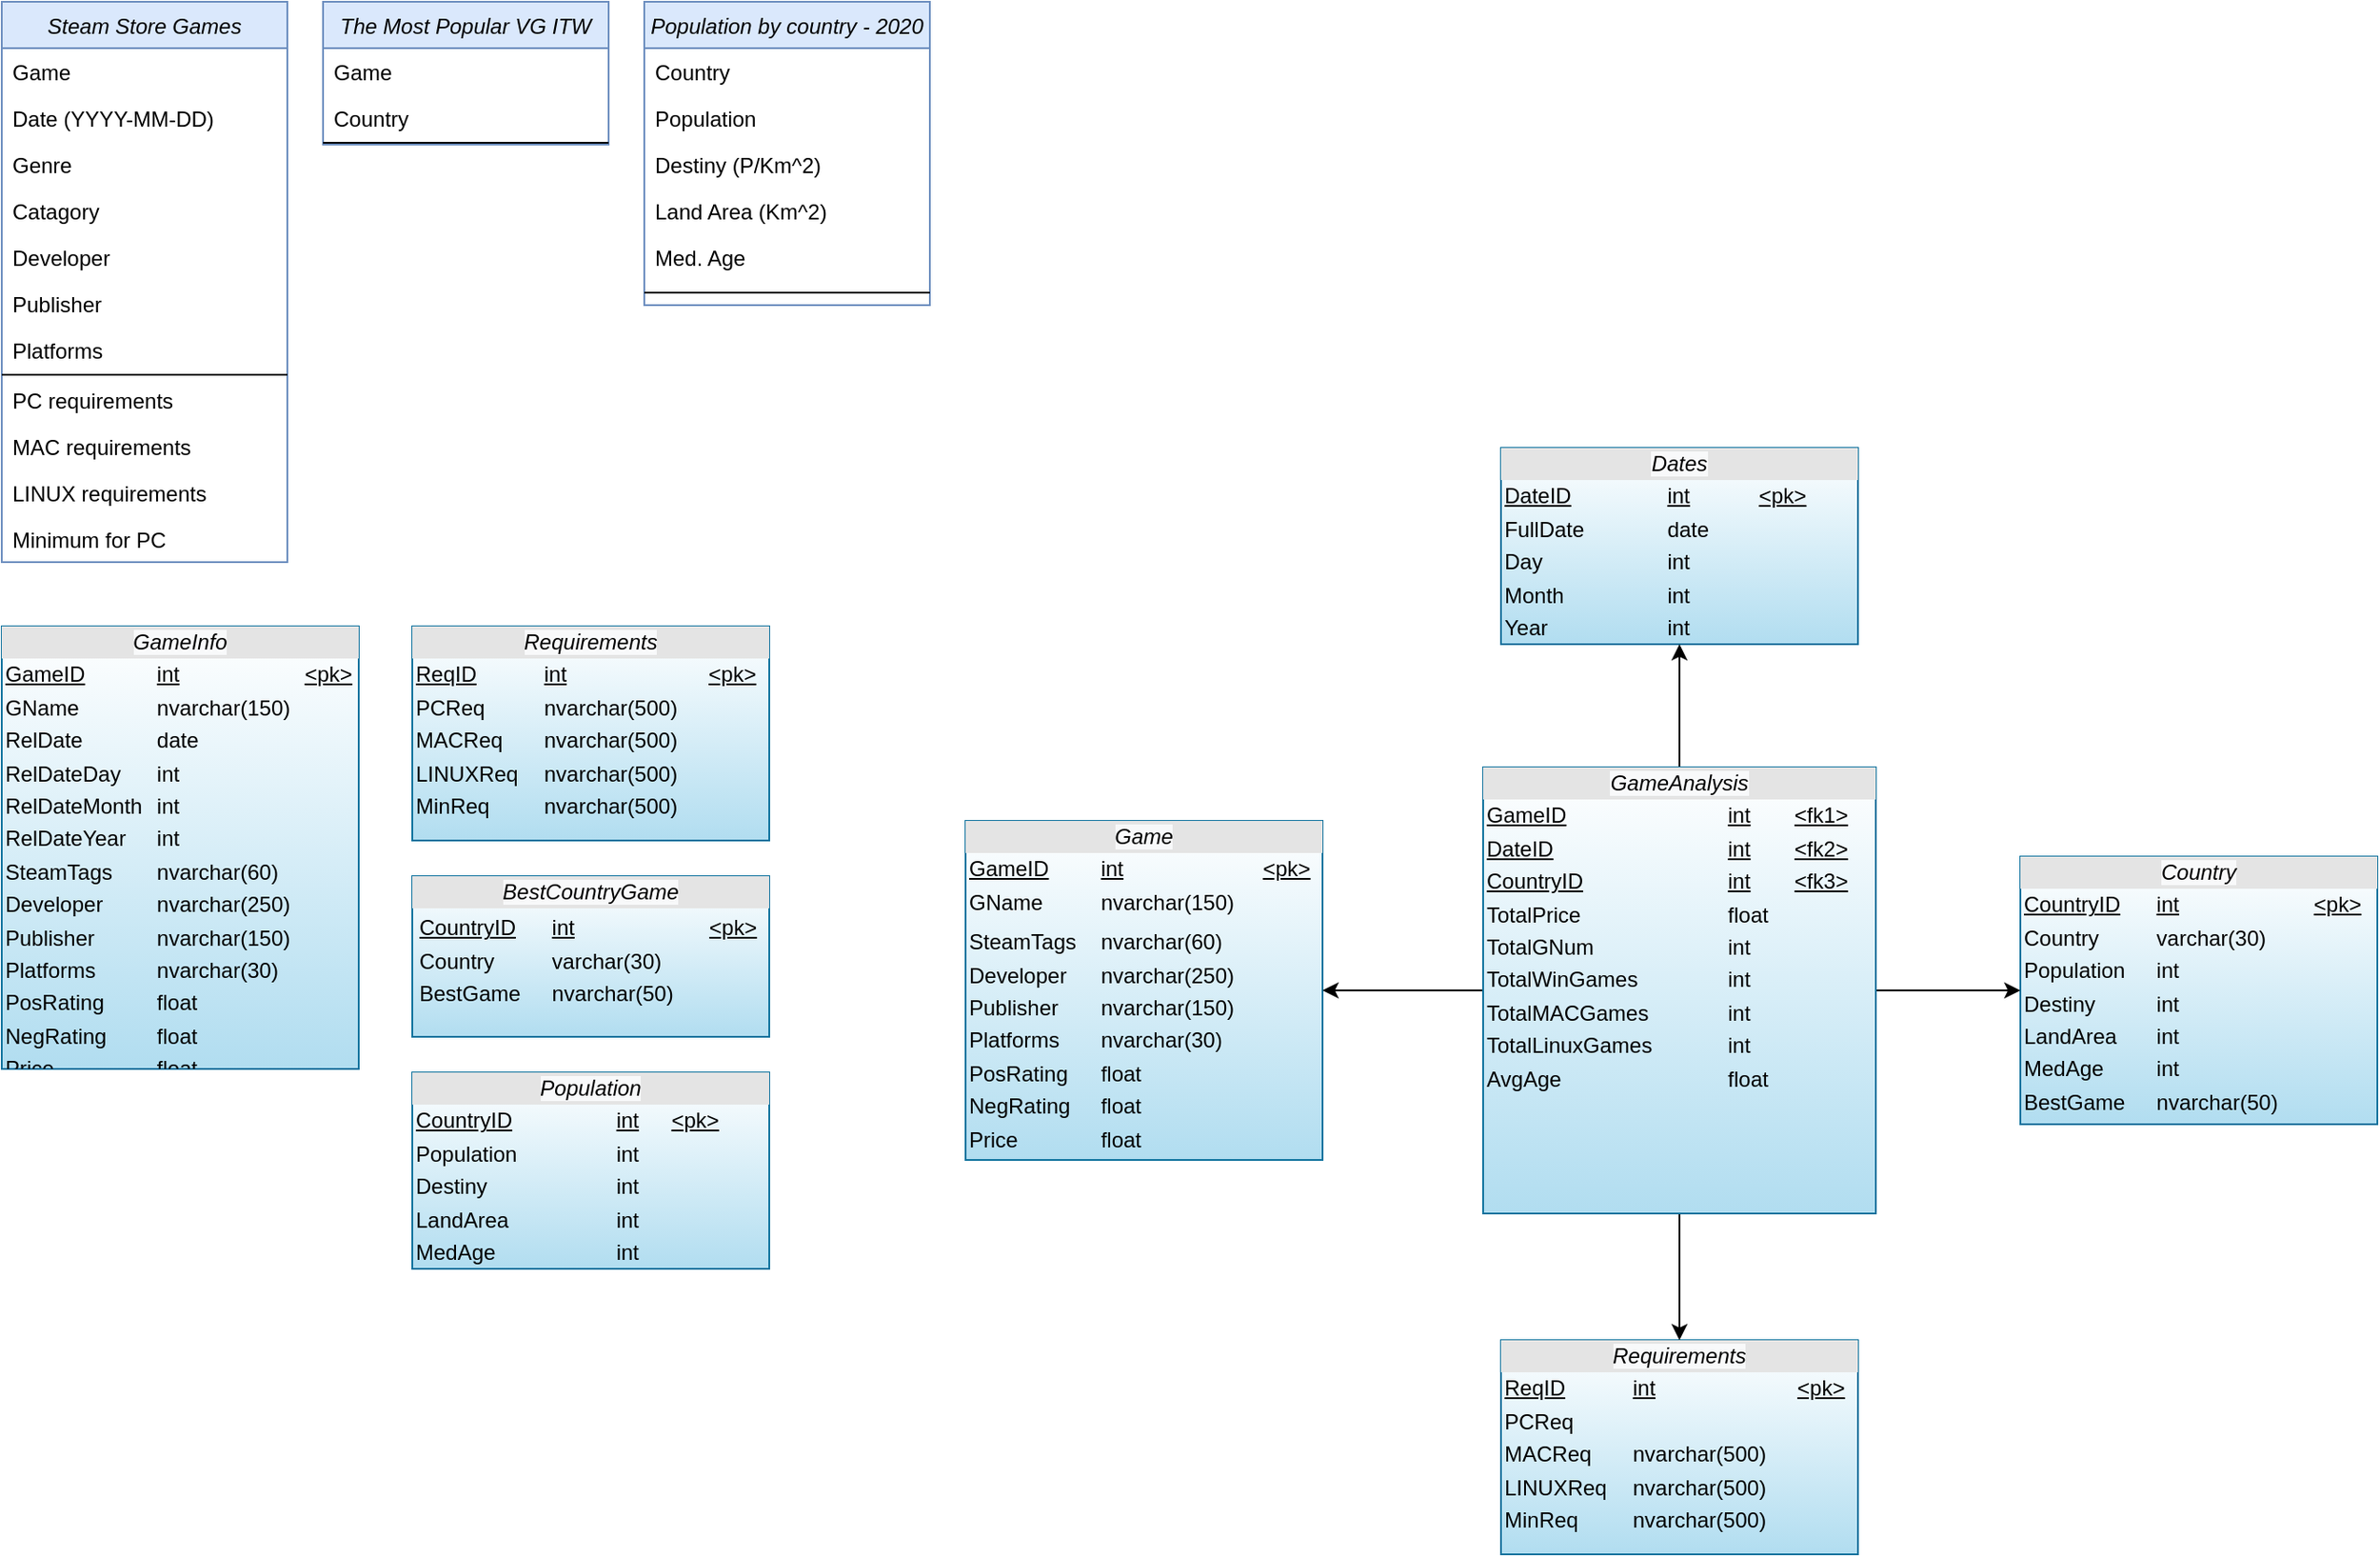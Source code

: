 <mxfile version="16.1.2" type="device"><diagram id="C5RBs43oDa-KdzZeNtuy" name="Page-1"><mxGraphModel dx="822" dy="1012" grid="1" gridSize="10" guides="1" tooltips="1" connect="1" arrows="1" fold="1" page="1" pageScale="1" pageWidth="827" pageHeight="1169" math="0" shadow="0"><root><mxCell id="WIyWlLk6GJQsqaUBKTNV-0"/><mxCell id="WIyWlLk6GJQsqaUBKTNV-1" parent="WIyWlLk6GJQsqaUBKTNV-0"/><mxCell id="i2O_EW0dR6SgQmKZd3Bf-6" value="Steam Store Games" style="swimlane;fontStyle=2;align=center;verticalAlign=top;childLayout=stackLayout;horizontal=1;startSize=26;horizontalStack=0;resizeParent=1;resizeLast=0;collapsible=1;marginBottom=0;rounded=0;shadow=0;strokeWidth=1;fillColor=#dae8fc;strokeColor=#6c8ebf;" vertex="1" parent="WIyWlLk6GJQsqaUBKTNV-1"><mxGeometry x="10" y="10" width="160" height="314" as="geometry"><mxRectangle x="230" y="140" width="160" height="26" as="alternateBounds"/></mxGeometry></mxCell><mxCell id="i2O_EW0dR6SgQmKZd3Bf-7" value="Game" style="text;align=left;verticalAlign=top;spacingLeft=4;spacingRight=4;overflow=hidden;rotatable=0;points=[[0,0.5],[1,0.5]];portConstraint=eastwest;" vertex="1" parent="i2O_EW0dR6SgQmKZd3Bf-6"><mxGeometry y="26" width="160" height="26" as="geometry"/></mxCell><mxCell id="i2O_EW0dR6SgQmKZd3Bf-9" value="Date (YYYY-MM-DD)" style="text;align=left;verticalAlign=top;spacingLeft=4;spacingRight=4;overflow=hidden;rotatable=0;points=[[0,0.5],[1,0.5]];portConstraint=eastwest;" vertex="1" parent="i2O_EW0dR6SgQmKZd3Bf-6"><mxGeometry y="52" width="160" height="26" as="geometry"/></mxCell><mxCell id="i2O_EW0dR6SgQmKZd3Bf-10" value="Genre" style="text;align=left;verticalAlign=top;spacingLeft=4;spacingRight=4;overflow=hidden;rotatable=0;points=[[0,0.5],[1,0.5]];portConstraint=eastwest;" vertex="1" parent="i2O_EW0dR6SgQmKZd3Bf-6"><mxGeometry y="78" width="160" height="26" as="geometry"/></mxCell><mxCell id="i2O_EW0dR6SgQmKZd3Bf-15" value="Catagory" style="text;align=left;verticalAlign=top;spacingLeft=4;spacingRight=4;overflow=hidden;rotatable=0;points=[[0,0.5],[1,0.5]];portConstraint=eastwest;" vertex="1" parent="i2O_EW0dR6SgQmKZd3Bf-6"><mxGeometry y="104" width="160" height="26" as="geometry"/></mxCell><mxCell id="i2O_EW0dR6SgQmKZd3Bf-11" value="Developer" style="text;align=left;verticalAlign=top;spacingLeft=4;spacingRight=4;overflow=hidden;rotatable=0;points=[[0,0.5],[1,0.5]];portConstraint=eastwest;" vertex="1" parent="i2O_EW0dR6SgQmKZd3Bf-6"><mxGeometry y="130" width="160" height="26" as="geometry"/></mxCell><mxCell id="i2O_EW0dR6SgQmKZd3Bf-12" value="Publisher" style="text;align=left;verticalAlign=top;spacingLeft=4;spacingRight=4;overflow=hidden;rotatable=0;points=[[0,0.5],[1,0.5]];portConstraint=eastwest;" vertex="1" parent="i2O_EW0dR6SgQmKZd3Bf-6"><mxGeometry y="156" width="160" height="26" as="geometry"/></mxCell><mxCell id="i2O_EW0dR6SgQmKZd3Bf-14" value="Platforms" style="text;align=left;verticalAlign=top;spacingLeft=4;spacingRight=4;overflow=hidden;rotatable=0;points=[[0,0.5],[1,0.5]];portConstraint=eastwest;" vertex="1" parent="i2O_EW0dR6SgQmKZd3Bf-6"><mxGeometry y="182" width="160" height="26" as="geometry"/></mxCell><mxCell id="i2O_EW0dR6SgQmKZd3Bf-13" value="" style="line;html=1;strokeWidth=1;align=left;verticalAlign=middle;spacingTop=-1;spacingLeft=3;spacingRight=3;rotatable=0;labelPosition=right;points=[];portConstraint=eastwest;" vertex="1" parent="i2O_EW0dR6SgQmKZd3Bf-6"><mxGeometry y="208" width="160" height="2" as="geometry"/></mxCell><mxCell id="zkfFHV4jXpPFQw0GAbJ--24" value="PC requirements" style="text;align=left;verticalAlign=top;spacingLeft=4;spacingRight=4;overflow=hidden;rotatable=0;points=[[0,0.5],[1,0.5]];portConstraint=eastwest;" parent="i2O_EW0dR6SgQmKZd3Bf-6" vertex="1"><mxGeometry y="210" width="160" height="26" as="geometry"/></mxCell><mxCell id="i2O_EW0dR6SgQmKZd3Bf-25" value="MAC requirements" style="text;align=left;verticalAlign=top;spacingLeft=4;spacingRight=4;overflow=hidden;rotatable=0;points=[[0,0.5],[1,0.5]];portConstraint=eastwest;" vertex="1" parent="i2O_EW0dR6SgQmKZd3Bf-6"><mxGeometry y="236" width="160" height="26" as="geometry"/></mxCell><mxCell id="i2O_EW0dR6SgQmKZd3Bf-26" value="LINUX requirements" style="text;align=left;verticalAlign=top;spacingLeft=4;spacingRight=4;overflow=hidden;rotatable=0;points=[[0,0.5],[1,0.5]];portConstraint=eastwest;" vertex="1" parent="i2O_EW0dR6SgQmKZd3Bf-6"><mxGeometry y="262" width="160" height="26" as="geometry"/></mxCell><mxCell id="i2O_EW0dR6SgQmKZd3Bf-27" value="Minimum for PC" style="text;align=left;verticalAlign=top;spacingLeft=4;spacingRight=4;overflow=hidden;rotatable=0;points=[[0,0.5],[1,0.5]];portConstraint=eastwest;" vertex="1" parent="i2O_EW0dR6SgQmKZd3Bf-6"><mxGeometry y="288" width="160" height="26" as="geometry"/></mxCell><mxCell id="i2O_EW0dR6SgQmKZd3Bf-67" value="The Most Popular VG ITW" style="swimlane;fontStyle=2;align=center;verticalAlign=top;childLayout=stackLayout;horizontal=1;startSize=26;horizontalStack=0;resizeParent=1;resizeLast=0;collapsible=1;marginBottom=0;rounded=0;shadow=0;strokeWidth=1;fillColor=#dae8fc;strokeColor=#6c8ebf;" vertex="1" parent="WIyWlLk6GJQsqaUBKTNV-1"><mxGeometry x="190" y="10" width="160" height="80" as="geometry"><mxRectangle x="230" y="140" width="160" height="26" as="alternateBounds"/></mxGeometry></mxCell><mxCell id="i2O_EW0dR6SgQmKZd3Bf-68" value="Game" style="text;align=left;verticalAlign=top;spacingLeft=4;spacingRight=4;overflow=hidden;rotatable=0;points=[[0,0.5],[1,0.5]];portConstraint=eastwest;" vertex="1" parent="i2O_EW0dR6SgQmKZd3Bf-67"><mxGeometry y="26" width="160" height="26" as="geometry"/></mxCell><mxCell id="i2O_EW0dR6SgQmKZd3Bf-69" value="Country" style="text;align=left;verticalAlign=top;spacingLeft=4;spacingRight=4;overflow=hidden;rotatable=0;points=[[0,0.5],[1,0.5]];portConstraint=eastwest;" vertex="1" parent="i2O_EW0dR6SgQmKZd3Bf-67"><mxGeometry y="52" width="160" height="26" as="geometry"/></mxCell><mxCell id="i2O_EW0dR6SgQmKZd3Bf-72" value="" style="line;html=1;strokeWidth=1;align=left;verticalAlign=middle;spacingTop=-1;spacingLeft=3;spacingRight=3;rotatable=0;labelPosition=right;points=[];portConstraint=eastwest;" vertex="1" parent="i2O_EW0dR6SgQmKZd3Bf-67"><mxGeometry y="78" width="160" height="2" as="geometry"/></mxCell><mxCell id="i2O_EW0dR6SgQmKZd3Bf-94" value="Population by country - 2020" style="swimlane;fontStyle=2;align=center;verticalAlign=top;childLayout=stackLayout;horizontal=1;startSize=26;horizontalStack=0;resizeParent=1;resizeLast=0;collapsible=1;marginBottom=0;rounded=0;shadow=0;strokeWidth=1;fillColor=#dae8fc;strokeColor=#6c8ebf;" vertex="1" parent="WIyWlLk6GJQsqaUBKTNV-1"><mxGeometry x="370" y="10" width="160" height="170" as="geometry"><mxRectangle x="230" y="140" width="160" height="26" as="alternateBounds"/></mxGeometry></mxCell><mxCell id="i2O_EW0dR6SgQmKZd3Bf-95" value="Country" style="text;align=left;verticalAlign=top;spacingLeft=4;spacingRight=4;overflow=hidden;rotatable=0;points=[[0,0.5],[1,0.5]];portConstraint=eastwest;" vertex="1" parent="i2O_EW0dR6SgQmKZd3Bf-94"><mxGeometry y="26" width="160" height="26" as="geometry"/></mxCell><mxCell id="i2O_EW0dR6SgQmKZd3Bf-96" value="Population" style="text;align=left;verticalAlign=top;spacingLeft=4;spacingRight=4;overflow=hidden;rotatable=0;points=[[0,0.5],[1,0.5]];portConstraint=eastwest;" vertex="1" parent="i2O_EW0dR6SgQmKZd3Bf-94"><mxGeometry y="52" width="160" height="26" as="geometry"/></mxCell><mxCell id="i2O_EW0dR6SgQmKZd3Bf-97" value="Destiny (P/Km^2)" style="text;align=left;verticalAlign=top;spacingLeft=4;spacingRight=4;overflow=hidden;rotatable=0;points=[[0,0.5],[1,0.5]];portConstraint=eastwest;" vertex="1" parent="i2O_EW0dR6SgQmKZd3Bf-94"><mxGeometry y="78" width="160" height="26" as="geometry"/></mxCell><mxCell id="i2O_EW0dR6SgQmKZd3Bf-98" value="Land Area (Km^2)" style="text;align=left;verticalAlign=top;spacingLeft=4;spacingRight=4;overflow=hidden;rotatable=0;points=[[0,0.5],[1,0.5]];portConstraint=eastwest;" vertex="1" parent="i2O_EW0dR6SgQmKZd3Bf-94"><mxGeometry y="104" width="160" height="26" as="geometry"/></mxCell><mxCell id="i2O_EW0dR6SgQmKZd3Bf-99" value="Med. Age" style="text;align=left;verticalAlign=top;spacingLeft=4;spacingRight=4;overflow=hidden;rotatable=0;points=[[0,0.5],[1,0.5]];portConstraint=eastwest;" vertex="1" parent="i2O_EW0dR6SgQmKZd3Bf-94"><mxGeometry y="130" width="160" height="26" as="geometry"/></mxCell><mxCell id="i2O_EW0dR6SgQmKZd3Bf-102" value="" style="line;html=1;strokeWidth=1;align=left;verticalAlign=middle;spacingTop=-1;spacingLeft=3;spacingRight=3;rotatable=0;labelPosition=right;points=[];portConstraint=eastwest;" vertex="1" parent="i2O_EW0dR6SgQmKZd3Bf-94"><mxGeometry y="156" width="160" height="14" as="geometry"/></mxCell><mxCell id="i2O_EW0dR6SgQmKZd3Bf-156" value="&lt;div style=&quot;text-align: center ; box-sizing: border-box ; width: 100% ; background: rgb(228 , 228 , 228) ; padding: 2px&quot;&gt;&lt;span style=&quot;font-style: italic ; background-color: rgb(248 , 249 , 250)&quot;&gt;GameInfo&lt;/span&gt;&lt;br&gt;&lt;/div&gt;&lt;table style=&quot;width: 100% ; font-size: 1em&quot; cellpadding=&quot;2&quot; cellspacing=&quot;0&quot;&gt;&lt;tbody&gt;&lt;tr&gt;&lt;td&gt;&lt;u&gt;GameID&lt;/u&gt;&lt;/td&gt;&lt;td&gt;&lt;u&gt;int&lt;/u&gt;&lt;/td&gt;&lt;td&gt;&lt;u&gt;&amp;lt;pk&amp;gt;&lt;/u&gt;&lt;/td&gt;&lt;/tr&gt;&lt;tr&gt;&lt;td&gt;GName&lt;/td&gt;&lt;td&gt;nvarchar(150)&lt;/td&gt;&lt;td&gt;&lt;br&gt;&lt;/td&gt;&lt;/tr&gt;&lt;tr&gt;&lt;td&gt;RelDate&lt;/td&gt;&lt;td&gt;date&lt;/td&gt;&lt;td&gt;&lt;br&gt;&lt;/td&gt;&lt;/tr&gt;&lt;tr&gt;&lt;td&gt;RelDateDay&lt;/td&gt;&lt;td&gt;int&lt;/td&gt;&lt;td&gt;&lt;br&gt;&lt;/td&gt;&lt;/tr&gt;&lt;tr&gt;&lt;td&gt;RelDateMonth&lt;br&gt;&lt;/td&gt;&lt;td&gt;int&lt;/td&gt;&lt;td&gt;&lt;br&gt;&lt;/td&gt;&lt;/tr&gt;&lt;tr&gt;&lt;td&gt;RelDateYear&lt;br&gt;&lt;/td&gt;&lt;td&gt;int&lt;/td&gt;&lt;td&gt;&lt;br&gt;&lt;/td&gt;&lt;/tr&gt;&lt;tr&gt;&lt;td&gt;SteamTags&lt;/td&gt;&lt;td&gt;nvarchar(60)&lt;/td&gt;&lt;td&gt;&lt;br&gt;&lt;/td&gt;&lt;/tr&gt;&lt;tr&gt;&lt;td&gt;Developer&lt;/td&gt;&lt;td&gt;nvarchar(250)&lt;/td&gt;&lt;td&gt;&lt;br&gt;&lt;/td&gt;&lt;/tr&gt;&lt;tr&gt;&lt;td&gt;Publisher&lt;/td&gt;&lt;td&gt;nvarchar(150)&lt;br&gt;&lt;/td&gt;&lt;td&gt;&lt;br&gt;&lt;/td&gt;&lt;/tr&gt;&lt;tr&gt;&lt;td&gt;Platforms&lt;/td&gt;&lt;td&gt;nvarchar(30)&lt;/td&gt;&lt;td&gt;&lt;br&gt;&lt;/td&gt;&lt;/tr&gt;&lt;tr&gt;&lt;td&gt;PosRating&lt;/td&gt;&lt;td&gt;float&lt;/td&gt;&lt;td&gt;&lt;br&gt;&lt;/td&gt;&lt;/tr&gt;&lt;tr&gt;&lt;td&gt;NegRating&lt;/td&gt;&lt;td&gt;float&lt;/td&gt;&lt;td&gt;&lt;br&gt;&lt;/td&gt;&lt;/tr&gt;&lt;tr&gt;&lt;td&gt;Price&lt;/td&gt;&lt;td&gt;float&lt;/td&gt;&lt;td&gt;&lt;br&gt;&lt;/td&gt;&lt;/tr&gt;&lt;/tbody&gt;&lt;/table&gt;" style="verticalAlign=top;align=left;overflow=fill;html=1;fillColor=#b1ddf0;strokeColor=#10739e;gradientColor=#ffffff;gradientDirection=north;" vertex="1" parent="WIyWlLk6GJQsqaUBKTNV-1"><mxGeometry x="10" y="360" width="200" height="248" as="geometry"/></mxCell><mxCell id="i2O_EW0dR6SgQmKZd3Bf-157" value="&lt;div style=&quot;text-align: center ; box-sizing: border-box ; width: 100% ; background: rgb(228 , 228 , 228) ; padding: 2px&quot;&gt;&lt;span style=&quot;font-style: italic ; background-color: rgb(248 , 249 , 250)&quot;&gt;Requirements&lt;/span&gt;&lt;br&gt;&lt;/div&gt;&lt;table style=&quot;width: 100% ; font-size: 1em&quot; cellpadding=&quot;2&quot; cellspacing=&quot;0&quot;&gt;&lt;tbody&gt;&lt;tr&gt;&lt;td&gt;&lt;u&gt;ReqID&lt;/u&gt;&lt;/td&gt;&lt;td&gt;&lt;u&gt;int&lt;/u&gt;&lt;/td&gt;&lt;td&gt;&lt;u&gt;&amp;lt;pk&amp;gt;&lt;/u&gt;&lt;/td&gt;&lt;/tr&gt;&lt;tr&gt;&lt;td&gt;PCReq&lt;/td&gt;&lt;td&gt;nvarchar(500)&lt;/td&gt;&lt;td&gt;&lt;br&gt;&lt;/td&gt;&lt;/tr&gt;&lt;tr&gt;&lt;td&gt;MACReq&lt;/td&gt;&lt;td&gt;nvarchar(500)&lt;br&gt;&lt;/td&gt;&lt;td&gt;&lt;br&gt;&lt;/td&gt;&lt;/tr&gt;&lt;tr&gt;&lt;td&gt;LINUXReq&lt;/td&gt;&lt;td&gt;nvarchar(500)&lt;/td&gt;&lt;td&gt;&lt;br&gt;&lt;/td&gt;&lt;/tr&gt;&lt;tr&gt;&lt;td&gt;MinReq&lt;br&gt;&lt;/td&gt;&lt;td&gt;nvarchar(500)&lt;/td&gt;&lt;td&gt;&lt;br&gt;&lt;/td&gt;&lt;/tr&gt;&lt;tr&gt;&lt;td&gt;&lt;/td&gt;&lt;td&gt;&lt;/td&gt;&lt;td&gt;&lt;br&gt;&lt;/td&gt;&lt;/tr&gt;&lt;/tbody&gt;&lt;/table&gt;" style="verticalAlign=top;align=left;overflow=fill;html=1;fillColor=#b1ddf0;strokeColor=#10739e;gradientColor=#ffffff;gradientDirection=north;" vertex="1" parent="WIyWlLk6GJQsqaUBKTNV-1"><mxGeometry x="240" y="360" width="200" height="120" as="geometry"/></mxCell><mxCell id="i2O_EW0dR6SgQmKZd3Bf-160" value="&lt;div style=&quot;text-align: center ; box-sizing: border-box ; width: 100% ; background: rgb(228 , 228 , 228) ; padding: 2px&quot;&gt;&lt;span style=&quot;font-style: italic ; background-color: rgb(248 , 249 , 250)&quot;&gt;BestCountryGame&lt;/span&gt;&lt;br&gt;&lt;/div&gt;&lt;table style=&quot;width: 100% ; font-size: 1em&quot; cellpadding=&quot;2&quot; cellspacing=&quot;0&quot;&gt;&lt;tbody&gt;&lt;tr&gt;&lt;td&gt;&lt;table cellpadding=&quot;2&quot; cellspacing=&quot;0&quot; style=&quot;font-size: 1em ; width: 200px&quot;&gt;&lt;tbody&gt;&lt;tr&gt;&lt;td&gt;&lt;u&gt;CountryID&lt;/u&gt;&lt;/td&gt;&lt;td&gt;&lt;u&gt;int&lt;/u&gt;&lt;/td&gt;&lt;td&gt;&lt;u&gt;&amp;lt;pk&amp;gt;&lt;/u&gt;&lt;/td&gt;&lt;/tr&gt;&lt;tr&gt;&lt;td&gt;Country&lt;/td&gt;&lt;td&gt;varchar(30)&lt;/td&gt;&lt;td&gt;&lt;br&gt;&lt;/td&gt;&lt;/tr&gt;&lt;tr&gt;&lt;td&gt;BestGame&lt;/td&gt;&lt;td&gt;nvarchar(50)&lt;/td&gt;&lt;/tr&gt;&lt;/tbody&gt;&lt;/table&gt;&lt;/td&gt;&lt;td&gt;&lt;/td&gt;&lt;td&gt;&lt;br&gt;&lt;/td&gt;&lt;/tr&gt;&lt;tr&gt;&lt;td&gt;&lt;br&gt;&lt;/td&gt;&lt;td&gt;&lt;/td&gt;&lt;td&gt;&lt;br&gt;&lt;/td&gt;&lt;/tr&gt;&lt;/tbody&gt;&lt;/table&gt;" style="verticalAlign=top;align=left;overflow=fill;html=1;fillColor=#b1ddf0;strokeColor=#10739e;gradientColor=#ffffff;gradientDirection=north;" vertex="1" parent="WIyWlLk6GJQsqaUBKTNV-1"><mxGeometry x="240" y="500" width="200" height="90" as="geometry"/></mxCell><mxCell id="i2O_EW0dR6SgQmKZd3Bf-161" value="&lt;div style=&quot;text-align: center ; box-sizing: border-box ; width: 100% ; background: rgb(228 , 228 , 228) ; padding: 2px&quot;&gt;&lt;span style=&quot;font-style: italic ; background-color: rgb(248 , 249 , 250)&quot;&gt;Population&lt;/span&gt;&lt;/div&gt;&lt;table style=&quot;width: 100% ; font-size: 1em&quot; cellpadding=&quot;2&quot; cellspacing=&quot;0&quot;&gt;&lt;tbody&gt;&lt;tr&gt;&lt;td&gt;&lt;u&gt;CountryID&lt;/u&gt;&lt;/td&gt;&lt;td&gt;&lt;u&gt;int&lt;/u&gt;&lt;/td&gt;&lt;td&gt;&lt;u&gt;&amp;lt;pk&amp;gt;&lt;/u&gt;&lt;/td&gt;&lt;/tr&gt;&lt;tr&gt;&lt;td&gt;Population&lt;/td&gt;&lt;td&gt;int&lt;/td&gt;&lt;td&gt;&lt;br&gt;&lt;/td&gt;&lt;/tr&gt;&lt;tr&gt;&lt;td&gt;Destiny&lt;/td&gt;&lt;td&gt;int&lt;/td&gt;&lt;td&gt;&lt;br&gt;&lt;/td&gt;&lt;/tr&gt;&lt;tr&gt;&lt;td&gt;LandArea&lt;/td&gt;&lt;td&gt;int&lt;/td&gt;&lt;td&gt;&lt;br&gt;&lt;/td&gt;&lt;/tr&gt;&lt;tr&gt;&lt;td&gt;MedAge&lt;/td&gt;&lt;td&gt;int&lt;/td&gt;&lt;td&gt;&lt;br&gt;&lt;/td&gt;&lt;/tr&gt;&lt;/tbody&gt;&lt;/table&gt;" style="verticalAlign=top;align=left;overflow=fill;html=1;fillColor=#b1ddf0;strokeColor=#10739e;gradientColor=#ffffff;gradientDirection=north;" vertex="1" parent="WIyWlLk6GJQsqaUBKTNV-1"><mxGeometry x="240" y="610" width="200" height="110" as="geometry"/></mxCell><mxCell id="i2O_EW0dR6SgQmKZd3Bf-162" value="&lt;div style=&quot;text-align: center ; box-sizing: border-box ; width: 100% ; background: rgb(228 , 228 , 228) ; padding: 2px&quot;&gt;&lt;span style=&quot;font-style: italic ; background-color: rgb(248 , 249 , 250)&quot;&gt;Game&lt;/span&gt;&lt;br&gt;&lt;/div&gt;&lt;table style=&quot;width: 100% ; font-size: 1em&quot; cellpadding=&quot;2&quot; cellspacing=&quot;0&quot;&gt;&lt;tbody&gt;&lt;tr&gt;&lt;td&gt;&lt;u&gt;GameID&lt;/u&gt;&lt;/td&gt;&lt;td&gt;&lt;u&gt;int&lt;/u&gt;&lt;/td&gt;&lt;td&gt;&lt;u&gt;&amp;lt;pk&amp;gt;&lt;/u&gt;&lt;/td&gt;&lt;/tr&gt;&lt;tr&gt;&lt;td&gt;GName&lt;/td&gt;&lt;td&gt;nvarchar(150)&lt;/td&gt;&lt;td&gt;&lt;br&gt;&lt;/td&gt;&lt;/tr&gt;&lt;tr&gt;&lt;td&gt;&lt;/td&gt;&lt;td&gt;&lt;/td&gt;&lt;td&gt;&lt;/td&gt;&lt;/tr&gt;&lt;tr&gt;&lt;td&gt;SteamTags&lt;/td&gt;&lt;td&gt;nvarchar(60)&lt;/td&gt;&lt;td&gt;&lt;br&gt;&lt;/td&gt;&lt;/tr&gt;&lt;tr&gt;&lt;td&gt;Developer&lt;/td&gt;&lt;td&gt;nvarchar(250)&lt;/td&gt;&lt;td&gt;&lt;br&gt;&lt;/td&gt;&lt;/tr&gt;&lt;tr&gt;&lt;td&gt;Publisher&lt;/td&gt;&lt;td&gt;nvarchar(150)&lt;br&gt;&lt;/td&gt;&lt;td&gt;&lt;br&gt;&lt;/td&gt;&lt;/tr&gt;&lt;tr&gt;&lt;td&gt;Platforms&lt;/td&gt;&lt;td&gt;nvarchar(30)&lt;/td&gt;&lt;td&gt;&lt;br&gt;&lt;/td&gt;&lt;/tr&gt;&lt;tr&gt;&lt;td&gt;PosRating&lt;/td&gt;&lt;td&gt;float&lt;/td&gt;&lt;td&gt;&lt;br&gt;&lt;/td&gt;&lt;/tr&gt;&lt;tr&gt;&lt;td&gt;NegRating&lt;/td&gt;&lt;td&gt;float&lt;/td&gt;&lt;td&gt;&lt;br&gt;&lt;/td&gt;&lt;/tr&gt;&lt;tr&gt;&lt;td&gt;Price&lt;/td&gt;&lt;td&gt;float&lt;/td&gt;&lt;td&gt;&lt;br&gt;&lt;/td&gt;&lt;/tr&gt;&lt;/tbody&gt;&lt;/table&gt;" style="verticalAlign=top;align=left;overflow=fill;html=1;fillColor=#b1ddf0;strokeColor=#10739e;gradientDirection=north;gradientColor=#ffffff;" vertex="1" parent="WIyWlLk6GJQsqaUBKTNV-1"><mxGeometry x="550" y="469" width="200" height="190" as="geometry"/></mxCell><mxCell id="i2O_EW0dR6SgQmKZd3Bf-163" value="&lt;div style=&quot;text-align: center ; box-sizing: border-box ; width: 100% ; background: rgb(228 , 228 , 228) ; padding: 2px&quot;&gt;&lt;span style=&quot;font-style: italic ; background-color: rgb(248 , 249 , 250)&quot;&gt;Requirements&lt;/span&gt;&lt;br&gt;&lt;/div&gt;&lt;table style=&quot;width: 100% ; font-size: 1em&quot; cellpadding=&quot;2&quot; cellspacing=&quot;0&quot;&gt;&lt;tbody&gt;&lt;tr&gt;&lt;td&gt;&lt;u&gt;ReqID&lt;/u&gt;&lt;/td&gt;&lt;td&gt;&lt;u&gt;int&lt;/u&gt;&lt;/td&gt;&lt;td&gt;&lt;u&gt;&amp;lt;pk&amp;gt;&lt;/u&gt;&lt;/td&gt;&lt;/tr&gt;&lt;tr&gt;&lt;td&gt;PCReq&lt;/td&gt;&lt;td&gt;&lt;/td&gt;&lt;td&gt;&lt;br&gt;&lt;/td&gt;&lt;/tr&gt;&lt;tr&gt;&lt;td&gt;MACReq&lt;br&gt;&lt;/td&gt;&lt;td&gt;nvarchar(500)&lt;/td&gt;&lt;td&gt;&lt;br&gt;&lt;/td&gt;&lt;/tr&gt;&lt;tr&gt;&lt;td&gt;LINUXReq&lt;br&gt;&lt;/td&gt;&lt;td&gt;nvarchar(500)&lt;br&gt;&lt;/td&gt;&lt;td&gt;&lt;br&gt;&lt;/td&gt;&lt;/tr&gt;&lt;tr&gt;&lt;td&gt;MinReq&lt;br&gt;&lt;/td&gt;&lt;td&gt;nvarchar(500)&lt;/td&gt;&lt;td&gt;&lt;br&gt;&lt;/td&gt;&lt;/tr&gt;&lt;tr&gt;&lt;td&gt;&lt;/td&gt;&lt;td&gt;&lt;/td&gt;&lt;td&gt;&lt;br&gt;&lt;/td&gt;&lt;/tr&gt;&lt;tr&gt;&lt;td&gt;&lt;/td&gt;&lt;td&gt;&lt;/td&gt;&lt;td&gt;&lt;br&gt;&lt;/td&gt;&lt;/tr&gt;&lt;/tbody&gt;&lt;/table&gt;" style="verticalAlign=top;align=left;overflow=fill;html=1;fillColor=#b1ddf0;strokeColor=#10739e;gradientDirection=north;gradientColor=#ffffff;" vertex="1" parent="WIyWlLk6GJQsqaUBKTNV-1"><mxGeometry x="850" y="760" width="200" height="120" as="geometry"/></mxCell><mxCell id="i2O_EW0dR6SgQmKZd3Bf-165" value="&lt;div style=&quot;text-align: center ; box-sizing: border-box ; width: 100% ; background: rgb(228 , 228 , 228) ; padding: 2px&quot;&gt;&lt;span style=&quot;font-style: italic ; background-color: rgb(248 , 249 , 250)&quot;&gt;Country&lt;/span&gt;&lt;/div&gt;&lt;table style=&quot;width: 100% ; font-size: 1em&quot; cellpadding=&quot;2&quot; cellspacing=&quot;0&quot;&gt;&lt;tbody&gt;&lt;tr&gt;&lt;td&gt;&lt;u&gt;CountryID&lt;/u&gt;&lt;/td&gt;&lt;td&gt;&lt;u&gt;int&lt;/u&gt;&lt;/td&gt;&lt;td&gt;&lt;u&gt;&amp;lt;pk&amp;gt;&lt;/u&gt;&lt;/td&gt;&lt;/tr&gt;&lt;tr&gt;&lt;td&gt;Country&lt;/td&gt;&lt;td&gt;varchar(30)&lt;/td&gt;&lt;td&gt;&lt;br&gt;&lt;/td&gt;&lt;/tr&gt;&lt;tr&gt;&lt;td&gt;Population&lt;/td&gt;&lt;td&gt;int&lt;/td&gt;&lt;td&gt;&lt;br&gt;&lt;/td&gt;&lt;/tr&gt;&lt;tr&gt;&lt;td&gt;Destiny&lt;/td&gt;&lt;td&gt;int&lt;/td&gt;&lt;td&gt;&lt;br&gt;&lt;/td&gt;&lt;/tr&gt;&lt;tr&gt;&lt;td&gt;LandArea&lt;/td&gt;&lt;td&gt;int&lt;/td&gt;&lt;td&gt;&lt;br&gt;&lt;/td&gt;&lt;/tr&gt;&lt;tr&gt;&lt;td&gt;MedAge&lt;/td&gt;&lt;td&gt;int&lt;/td&gt;&lt;td&gt;&lt;br&gt;&lt;/td&gt;&lt;/tr&gt;&lt;tr&gt;&lt;td&gt;BestGame&lt;/td&gt;&lt;td&gt;nvarchar(50)&lt;/td&gt;&lt;td&gt;&lt;br&gt;&lt;/td&gt;&lt;/tr&gt;&lt;/tbody&gt;&lt;/table&gt;" style="verticalAlign=top;align=left;overflow=fill;html=1;fillColor=#b1ddf0;strokeColor=#10739e;gradientDirection=north;gradientColor=#ffffff;" vertex="1" parent="WIyWlLk6GJQsqaUBKTNV-1"><mxGeometry x="1141" y="489" width="200" height="150" as="geometry"/></mxCell><mxCell id="i2O_EW0dR6SgQmKZd3Bf-168" value="&lt;div style=&quot;text-align: center ; box-sizing: border-box ; width: 100% ; background: rgb(228 , 228 , 228) ; padding: 2px&quot;&gt;&lt;span style=&quot;font-style: italic ; background-color: rgb(248 , 249 , 250)&quot;&gt;Dates&lt;/span&gt;&lt;/div&gt;&lt;table style=&quot;width: 100% ; font-size: 1em&quot; cellpadding=&quot;2&quot; cellspacing=&quot;0&quot;&gt;&lt;tbody&gt;&lt;tr&gt;&lt;td&gt;&lt;u&gt;DateID&lt;/u&gt;&lt;/td&gt;&lt;td&gt;&lt;u&gt;int&lt;/u&gt;&lt;/td&gt;&lt;td&gt;&lt;u&gt;&amp;lt;pk&amp;gt;&lt;/u&gt;&lt;/td&gt;&lt;/tr&gt;&lt;tr&gt;&lt;td&gt;FullDate&lt;/td&gt;&lt;td&gt;date&lt;/td&gt;&lt;td&gt;&lt;br&gt;&lt;/td&gt;&lt;/tr&gt;&lt;tr&gt;&lt;td&gt;Day&lt;/td&gt;&lt;td&gt;int&lt;/td&gt;&lt;td&gt;&lt;br&gt;&lt;/td&gt;&lt;/tr&gt;&lt;tr&gt;&lt;td&gt;Month&lt;/td&gt;&lt;td&gt;int&lt;/td&gt;&lt;td&gt;&lt;br&gt;&lt;/td&gt;&lt;/tr&gt;&lt;tr&gt;&lt;td&gt;Year&lt;/td&gt;&lt;td&gt;int&lt;/td&gt;&lt;td&gt;&lt;br&gt;&lt;/td&gt;&lt;/tr&gt;&lt;tr&gt;&lt;td&gt;&lt;br&gt;&lt;/td&gt;&lt;td&gt;&lt;br&gt;&lt;/td&gt;&lt;td&gt;&lt;br&gt;&lt;/td&gt;&lt;/tr&gt;&lt;tr&gt;&lt;td&gt;&lt;/td&gt;&lt;td&gt;&lt;/td&gt;&lt;td&gt;&lt;br&gt;&lt;/td&gt;&lt;/tr&gt;&lt;/tbody&gt;&lt;/table&gt;" style="verticalAlign=top;align=left;overflow=fill;html=1;fillColor=#b1ddf0;strokeColor=#10739e;gradientDirection=north;gradientColor=#ffffff;" vertex="1" parent="WIyWlLk6GJQsqaUBKTNV-1"><mxGeometry x="850" y="260" width="200" height="110" as="geometry"/></mxCell><mxCell id="i2O_EW0dR6SgQmKZd3Bf-171" style="edgeStyle=orthogonalEdgeStyle;rounded=0;orthogonalLoop=1;jettySize=auto;html=1;exitX=0.5;exitY=0;exitDx=0;exitDy=0;entryX=0.5;entryY=1;entryDx=0;entryDy=0;" edge="1" parent="WIyWlLk6GJQsqaUBKTNV-1" source="i2O_EW0dR6SgQmKZd3Bf-170" target="i2O_EW0dR6SgQmKZd3Bf-168"><mxGeometry relative="1" as="geometry"/></mxCell><mxCell id="i2O_EW0dR6SgQmKZd3Bf-172" style="edgeStyle=orthogonalEdgeStyle;rounded=0;orthogonalLoop=1;jettySize=auto;html=1;exitX=0;exitY=0.5;exitDx=0;exitDy=0;" edge="1" parent="WIyWlLk6GJQsqaUBKTNV-1" source="i2O_EW0dR6SgQmKZd3Bf-170" target="i2O_EW0dR6SgQmKZd3Bf-162"><mxGeometry relative="1" as="geometry"/></mxCell><mxCell id="i2O_EW0dR6SgQmKZd3Bf-174" style="edgeStyle=orthogonalEdgeStyle;rounded=0;orthogonalLoop=1;jettySize=auto;html=1;exitX=1;exitY=0.5;exitDx=0;exitDy=0;entryX=0;entryY=0.5;entryDx=0;entryDy=0;" edge="1" parent="WIyWlLk6GJQsqaUBKTNV-1" source="i2O_EW0dR6SgQmKZd3Bf-170" target="i2O_EW0dR6SgQmKZd3Bf-165"><mxGeometry relative="1" as="geometry"/></mxCell><mxCell id="i2O_EW0dR6SgQmKZd3Bf-175" style="edgeStyle=orthogonalEdgeStyle;rounded=0;orthogonalLoop=1;jettySize=auto;html=1;exitX=0.5;exitY=1;exitDx=0;exitDy=0;entryX=0.5;entryY=0;entryDx=0;entryDy=0;" edge="1" parent="WIyWlLk6GJQsqaUBKTNV-1" source="i2O_EW0dR6SgQmKZd3Bf-170" target="i2O_EW0dR6SgQmKZd3Bf-163"><mxGeometry relative="1" as="geometry"/></mxCell><mxCell id="i2O_EW0dR6SgQmKZd3Bf-170" value="&lt;div style=&quot;text-align: center ; box-sizing: border-box ; width: 100% ; background: rgb(228 , 228 , 228) ; padding: 2px&quot;&gt;&lt;span style=&quot;font-style: italic ; background-color: rgb(248 , 249 , 250)&quot;&gt;GameAnalysis&lt;/span&gt;&lt;br&gt;&lt;/div&gt;&lt;table style=&quot;width: 100% ; font-size: 1em&quot; cellpadding=&quot;2&quot; cellspacing=&quot;0&quot;&gt;&lt;tbody&gt;&lt;tr&gt;&lt;td&gt;&lt;u&gt;GameID&lt;/u&gt;&lt;/td&gt;&lt;td&gt;&lt;u&gt;int&lt;/u&gt;&lt;/td&gt;&lt;td&gt;&lt;u&gt;&amp;lt;fk1&amp;gt;&lt;/u&gt;&lt;/td&gt;&lt;/tr&gt;&lt;tr&gt;&lt;td&gt;&lt;u&gt;DateID&lt;/u&gt;&lt;/td&gt;&lt;td&gt;&lt;u&gt;int&lt;/u&gt;&lt;/td&gt;&lt;td&gt;&lt;u&gt;&amp;lt;fk2&amp;gt;&lt;/u&gt;&lt;/td&gt;&lt;/tr&gt;&lt;tr&gt;&lt;td&gt;&lt;u&gt;CountryID&lt;/u&gt;&lt;/td&gt;&lt;td&gt;&lt;u&gt;int&lt;/u&gt;&lt;/td&gt;&lt;td&gt;&lt;u&gt;&amp;lt;fk3&amp;gt;&lt;/u&gt;&lt;/td&gt;&lt;/tr&gt;&lt;tr&gt;&lt;td&gt;TotalPrice&lt;/td&gt;&lt;td&gt;float&lt;/td&gt;&lt;td&gt;&lt;br&gt;&lt;/td&gt;&lt;/tr&gt;&lt;tr&gt;&lt;td&gt;TotalGNum&lt;/td&gt;&lt;td&gt;int&lt;/td&gt;&lt;td&gt;&lt;br&gt;&lt;/td&gt;&lt;/tr&gt;&lt;tr&gt;&lt;td&gt;TotalWinGames&lt;/td&gt;&lt;td&gt;int&lt;/td&gt;&lt;td&gt;&lt;br&gt;&lt;/td&gt;&lt;/tr&gt;&lt;tr&gt;&lt;td&gt;TotalMACGames&lt;/td&gt;&lt;td&gt;int&lt;/td&gt;&lt;td&gt;&lt;br&gt;&lt;/td&gt;&lt;/tr&gt;&lt;tr&gt;&lt;td&gt;TotalLinuxGames&lt;/td&gt;&lt;td&gt;int&lt;/td&gt;&lt;td&gt;&lt;/td&gt;&lt;/tr&gt;&lt;tr&gt;&lt;td&gt;AvgAge&lt;/td&gt;&lt;td&gt;float&lt;/td&gt;&lt;td&gt;&lt;br&gt;&lt;/td&gt;&lt;/tr&gt;&lt;/tbody&gt;&lt;/table&gt;" style="verticalAlign=top;align=left;overflow=fill;html=1;fillColor=#b1ddf0;strokeColor=#10739e;gradientDirection=north;gradientColor=#ffffff;" vertex="1" parent="WIyWlLk6GJQsqaUBKTNV-1"><mxGeometry x="840" y="439" width="220" height="250" as="geometry"/></mxCell></root></mxGraphModel></diagram></mxfile>